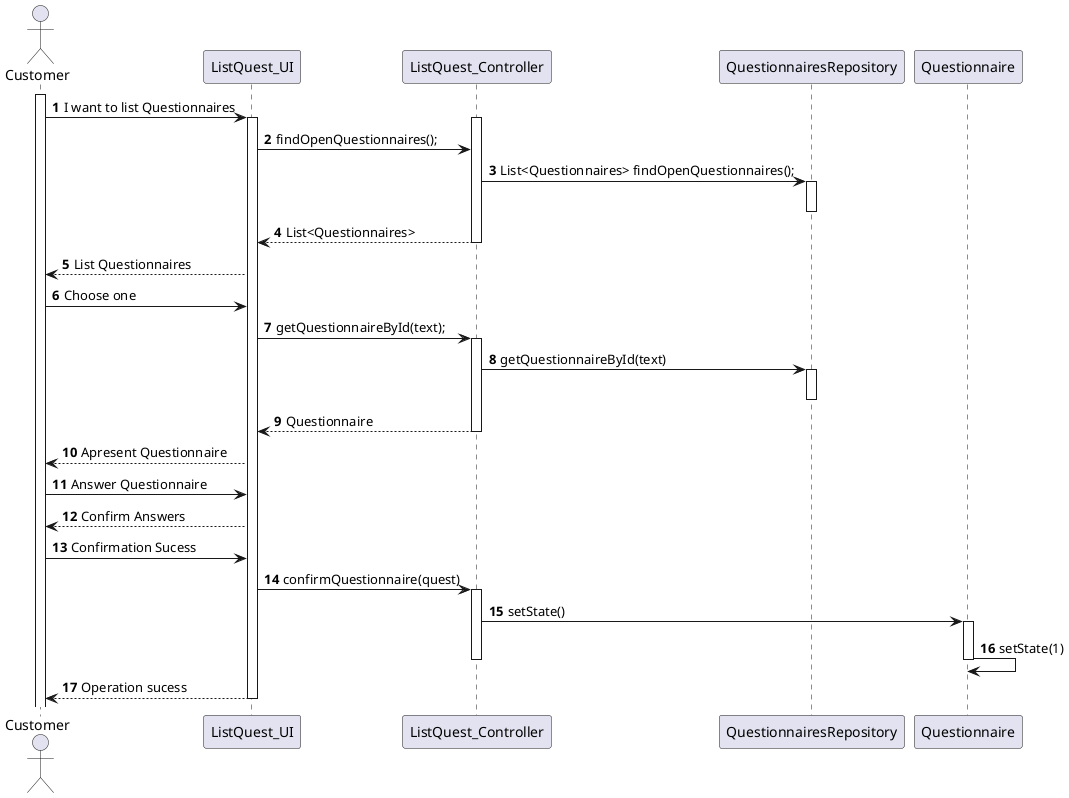@startuml
'https://plantuml.com/sequence-diagram
autonumber

actor "Customer" as C

participant "ListQuest_UI" as UI
participant "ListQuest_Controller" as CTR
participant "QuestionnairesRepository" as QR
participant "Questionnaire" as Q

activate C

C -> UI : I want to list Questionnaires
activate UI
activate CTR

UI -> CTR : findOpenQuestionnaires();

CTR -> QR : List<Questionnaires> findOpenQuestionnaires();
activate QR
deactivate QR

CTR --> UI : List<Questionnaires>
deactivate CTR
UI --> C : List Questionnaires

C -> UI : Choose one
UI -> CTR: getQuestionnaireById(text);
activate CTR

CTR -> QR : getQuestionnaireById(text)
activate QR
deactivate QR




CTR --> UI : Questionnaire
deactivate CTR

UI --> C : Apresent Questionnaire

C -> UI : Answer Questionnaire

UI --> C : Confirm Answers

C -> UI : Confirmation Sucess

UI -> CTR : confirmQuestionnaire(quest)
activate CTR

CTR -> Q : setState()
activate Q
Q -> Q : setState(1)
deactivate Q

deactivate CTR

UI --> C : Operation sucess
deactivate UI


deactivate CTR




@enduml